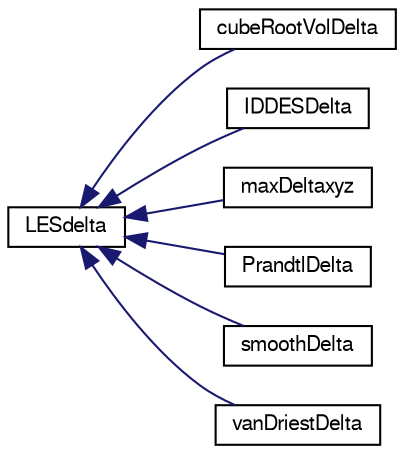 digraph "Graphical Class Hierarchy"
{
  bgcolor="transparent";
  edge [fontname="FreeSans",fontsize="10",labelfontname="FreeSans",labelfontsize="10"];
  node [fontname="FreeSans",fontsize="10",shape=record];
  rankdir="LR";
  Node1 [label="LESdelta",height=0.2,width=0.4,color="black",URL="$a01256.html",tooltip="Abstract base class for LES deltas. "];
  Node1 -> Node2 [dir="back",color="midnightblue",fontsize="10",style="solid",fontname="FreeSans"];
  Node2 [label="cubeRootVolDelta",height=0.2,width=0.4,color="black",URL="$a00420.html"];
  Node1 -> Node3 [dir="back",color="midnightblue",fontsize="10",style="solid",fontname="FreeSans"];
  Node3 [label="IDDESDelta",height=0.2,width=0.4,color="black",URL="$a00996.html"];
  Node1 -> Node4 [dir="back",color="midnightblue",fontsize="10",style="solid",fontname="FreeSans"];
  Node4 [label="maxDeltaxyz",height=0.2,width=0.4,color="black",URL="$a01398.html"];
  Node1 -> Node5 [dir="back",color="midnightblue",fontsize="10",style="solid",fontname="FreeSans"];
  Node5 [label="PrandtlDelta",height=0.2,width=0.4,color="black",URL="$a01892.html"];
  Node1 -> Node6 [dir="back",color="midnightblue",fontsize="10",style="solid",fontname="FreeSans"];
  Node6 [label="smoothDelta",height=0.2,width=0.4,color="black",URL="$a02287.html"];
  Node1 -> Node7 [dir="back",color="midnightblue",fontsize="10",style="solid",fontname="FreeSans"];
  Node7 [label="vanDriestDelta",height=0.2,width=0.4,color="black",URL="$a02708.html"];
}
